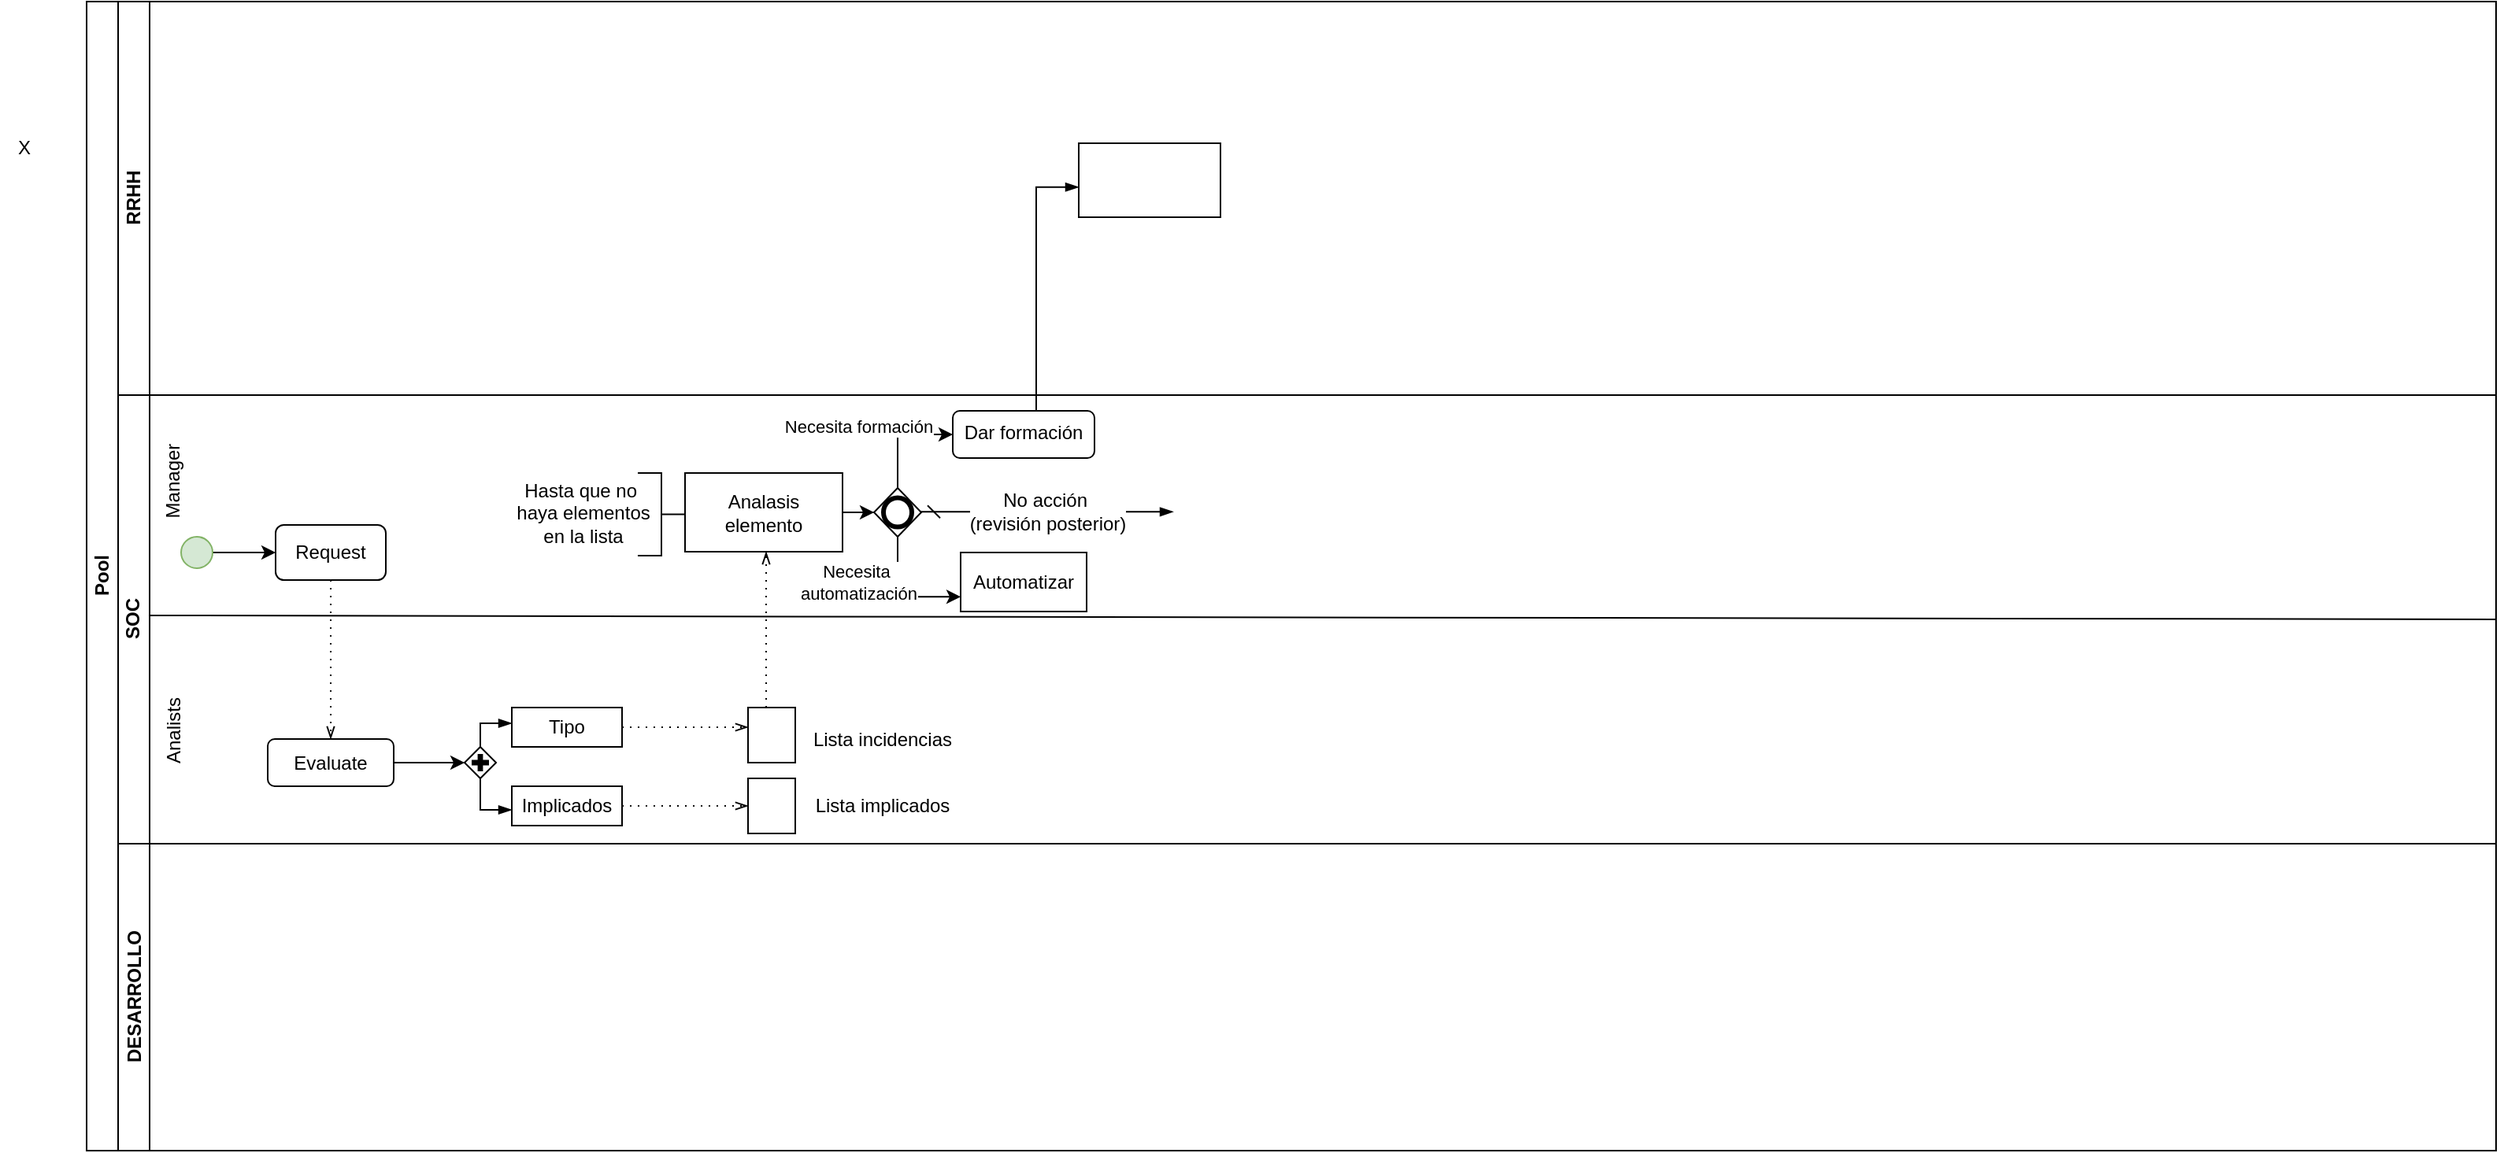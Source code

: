 <mxfile version="26.0.11">
  <diagram id="prtHgNgQTEPvFCAcTncT" name="Page-1">
    <mxGraphModel dx="989" dy="532" grid="1" gridSize="10" guides="1" tooltips="1" connect="1" arrows="1" fold="1" page="1" pageScale="1" pageWidth="827" pageHeight="1169" math="0" shadow="0">
      <root>
        <mxCell id="0" />
        <mxCell id="1" parent="0" />
        <mxCell id="dNxyNK7c78bLwvsdeMH5-19" value="Pool" style="swimlane;html=1;childLayout=stackLayout;resizeParent=1;resizeParentMax=0;horizontal=0;startSize=20;horizontalStack=0;" parent="1" vertex="1">
          <mxGeometry x="120" y="120" width="1530" height="730" as="geometry" />
        </mxCell>
        <mxCell id="dNxyNK7c78bLwvsdeMH5-20" value="RRHH" style="swimlane;html=1;startSize=20;horizontal=0;" parent="dNxyNK7c78bLwvsdeMH5-19" vertex="1">
          <mxGeometry x="20" width="1510" height="250" as="geometry" />
        </mxCell>
        <mxCell id="I4FNq2IiU0rCwsg-7DSh-55" value="" style="points=[[0.25,0,0],[0.5,0,0],[0.75,0,0],[1,0.25,0],[1,0.5,0],[1,0.75,0],[0.75,1,0],[0.5,1,0],[0.25,1,0],[0,0.75,0],[0,0.5,0],[0,0.25,0]];shape=mxgraph.bpmn.task2;whiteSpace=wrap;rectStyle=rounded;size=10;html=1;container=1;expand=0;collapsible=0;taskMarker=abstract;" vertex="1" parent="dNxyNK7c78bLwvsdeMH5-20">
          <mxGeometry x="610" y="90" width="90" height="47" as="geometry" />
        </mxCell>
        <mxCell id="dNxyNK7c78bLwvsdeMH5-21" value="SOC" style="swimlane;html=1;startSize=20;horizontal=0;" parent="dNxyNK7c78bLwvsdeMH5-19" vertex="1">
          <mxGeometry x="20" y="250" width="1510" height="285" as="geometry" />
        </mxCell>
        <mxCell id="I4FNq2IiU0rCwsg-7DSh-3" value="" style="endArrow=none;html=1;rounded=0;exitX=1;exitY=0.5;exitDx=0;exitDy=0;" edge="1" parent="dNxyNK7c78bLwvsdeMH5-21" source="dNxyNK7c78bLwvsdeMH5-21">
          <mxGeometry width="50" height="50" relative="1" as="geometry">
            <mxPoint x="670" y="60" as="sourcePoint" />
            <mxPoint x="20" y="60" as="targetPoint" />
            <Array as="points">
              <mxPoint x="20" y="140" />
            </Array>
          </mxGeometry>
        </mxCell>
        <mxCell id="I4FNq2IiU0rCwsg-7DSh-4" value="Analists" style="text;html=1;align=center;verticalAlign=middle;resizable=0;points=[];autosize=1;strokeColor=none;fillColor=none;rotation=-90;" vertex="1" parent="dNxyNK7c78bLwvsdeMH5-21">
          <mxGeometry y="198.5" width="70" height="30" as="geometry" />
        </mxCell>
        <mxCell id="I4FNq2IiU0rCwsg-7DSh-8" value="Manager" style="text;html=1;align=center;verticalAlign=middle;resizable=0;points=[];autosize=1;strokeColor=none;fillColor=none;rotation=-90;" vertex="1" parent="dNxyNK7c78bLwvsdeMH5-21">
          <mxGeometry y="40" width="70" height="30" as="geometry" />
        </mxCell>
        <mxCell id="I4FNq2IiU0rCwsg-7DSh-12" value="" style="edgeStyle=orthogonalEdgeStyle;rounded=0;orthogonalLoop=1;jettySize=auto;html=1;" edge="1" parent="dNxyNK7c78bLwvsdeMH5-21" source="I4FNq2IiU0rCwsg-7DSh-10" target="I4FNq2IiU0rCwsg-7DSh-11">
          <mxGeometry relative="1" as="geometry" />
        </mxCell>
        <mxCell id="I4FNq2IiU0rCwsg-7DSh-10" value="" style="ellipse;whiteSpace=wrap;html=1;aspect=fixed;fillColor=#d5e8d4;strokeColor=#82b366;" vertex="1" parent="dNxyNK7c78bLwvsdeMH5-21">
          <mxGeometry x="40" y="90" width="20" height="20" as="geometry" />
        </mxCell>
        <mxCell id="I4FNq2IiU0rCwsg-7DSh-11" value="Request" style="rounded=1;whiteSpace=wrap;html=1;" vertex="1" parent="dNxyNK7c78bLwvsdeMH5-21">
          <mxGeometry x="100" y="82.5" width="70" height="35" as="geometry" />
        </mxCell>
        <mxCell id="I4FNq2IiU0rCwsg-7DSh-21" value="" style="edgeStyle=orthogonalEdgeStyle;rounded=0;orthogonalLoop=1;jettySize=auto;html=1;" edge="1" parent="dNxyNK7c78bLwvsdeMH5-21" source="I4FNq2IiU0rCwsg-7DSh-13">
          <mxGeometry relative="1" as="geometry">
            <mxPoint x="220" y="233.5" as="targetPoint" />
          </mxGeometry>
        </mxCell>
        <mxCell id="I4FNq2IiU0rCwsg-7DSh-13" value="Evaluate" style="rounded=1;whiteSpace=wrap;html=1;" vertex="1" parent="dNxyNK7c78bLwvsdeMH5-21">
          <mxGeometry x="95" y="218.5" width="80" height="30" as="geometry" />
        </mxCell>
        <mxCell id="I4FNq2IiU0rCwsg-7DSh-23" value="" style="edgeStyle=elbowEdgeStyle;fontSize=12;html=1;endFill=0;startFill=0;endSize=6;startSize=6;dashed=1;dashPattern=1 4;endArrow=openThin;startArrow=none;rounded=0;exitX=0.5;exitY=1;exitDx=0;exitDy=0;entryX=0.5;entryY=0;entryDx=0;entryDy=0;" edge="1" parent="dNxyNK7c78bLwvsdeMH5-21" source="I4FNq2IiU0rCwsg-7DSh-11" target="I4FNq2IiU0rCwsg-7DSh-13">
          <mxGeometry width="160" relative="1" as="geometry">
            <mxPoint x="220" y="208.5" as="sourcePoint" />
            <mxPoint x="380" y="208.5" as="targetPoint" />
          </mxGeometry>
        </mxCell>
        <mxCell id="I4FNq2IiU0rCwsg-7DSh-24" value="" style="points=[[0.25,0.25,0],[0.5,0,0],[0.75,0.25,0],[1,0.5,0],[0.75,0.75,0],[0.5,1,0],[0.25,0.75,0],[0,0.5,0]];shape=mxgraph.bpmn.gateway2;html=1;verticalLabelPosition=bottom;labelBackgroundColor=#ffffff;verticalAlign=top;align=center;perimeter=rhombusPerimeter;outlineConnect=0;outline=none;symbol=none;gwType=parallel;" vertex="1" parent="dNxyNK7c78bLwvsdeMH5-21">
          <mxGeometry x="220" y="223.5" width="20" height="20" as="geometry" />
        </mxCell>
        <mxCell id="I4FNq2IiU0rCwsg-7DSh-25" value="Tipo" style="points=[[0.25,0,0],[0.5,0,0],[0.75,0,0],[1,0.25,0],[1,0.5,0],[1,0.75,0],[0.75,1,0],[0.5,1,0],[0.25,1,0],[0,0.75,0],[0,0.5,0],[0,0.25,0]];shape=mxgraph.bpmn.task2;whiteSpace=wrap;rectStyle=rounded;size=10;html=1;container=1;expand=0;collapsible=0;taskMarker=abstract;" vertex="1" parent="dNxyNK7c78bLwvsdeMH5-21">
          <mxGeometry x="250" y="198.5" width="70" height="25" as="geometry" />
        </mxCell>
        <mxCell id="I4FNq2IiU0rCwsg-7DSh-29" value="" style="edgeStyle=elbowEdgeStyle;fontSize=12;html=1;endArrow=blockThin;endFill=1;rounded=0;exitX=0.5;exitY=0;exitDx=0;exitDy=0;exitPerimeter=0;" edge="1" parent="dNxyNK7c78bLwvsdeMH5-21" source="I4FNq2IiU0rCwsg-7DSh-24" target="I4FNq2IiU0rCwsg-7DSh-25">
          <mxGeometry width="160" relative="1" as="geometry">
            <mxPoint x="220" y="148.5" as="sourcePoint" />
            <mxPoint x="380" y="148.5" as="targetPoint" />
            <Array as="points">
              <mxPoint x="230" y="208.5" />
            </Array>
          </mxGeometry>
        </mxCell>
        <mxCell id="I4FNq2IiU0rCwsg-7DSh-30" value="Implicados" style="points=[[0.25,0,0],[0.5,0,0],[0.75,0,0],[1,0.25,0],[1,0.5,0],[1,0.75,0],[0.75,1,0],[0.5,1,0],[0.25,1,0],[0,0.75,0],[0,0.5,0],[0,0.25,0]];shape=mxgraph.bpmn.task2;whiteSpace=wrap;rectStyle=rounded;size=10;html=1;container=1;expand=0;collapsible=0;taskMarker=abstract;" vertex="1" parent="dNxyNK7c78bLwvsdeMH5-21">
          <mxGeometry x="250" y="248.5" width="70" height="25" as="geometry" />
        </mxCell>
        <mxCell id="I4FNq2IiU0rCwsg-7DSh-31" value="" style="edgeStyle=elbowEdgeStyle;fontSize=12;html=1;endArrow=blockThin;endFill=1;rounded=0;exitX=0.5;exitY=1;exitDx=0;exitDy=0;exitPerimeter=0;" edge="1" parent="dNxyNK7c78bLwvsdeMH5-21" source="I4FNq2IiU0rCwsg-7DSh-24" target="I4FNq2IiU0rCwsg-7DSh-30">
          <mxGeometry width="160" relative="1" as="geometry">
            <mxPoint x="220" y="148.5" as="sourcePoint" />
            <mxPoint x="380" y="148.5" as="targetPoint" />
            <Array as="points">
              <mxPoint x="230" y="263.5" />
            </Array>
          </mxGeometry>
        </mxCell>
        <mxCell id="I4FNq2IiU0rCwsg-7DSh-33" value="" style="shape=mxgraph.bpmn.data2;labelPosition=center;verticalLabelPosition=bottom;align=center;verticalAlign=top;size=7;html=1;bpmnTransferType=output;" vertex="1" parent="dNxyNK7c78bLwvsdeMH5-21">
          <mxGeometry x="400" y="198.5" width="30" height="35" as="geometry" />
        </mxCell>
        <mxCell id="I4FNq2IiU0rCwsg-7DSh-34" value="" style="edgeStyle=elbowEdgeStyle;fontSize=12;html=1;endFill=0;startFill=0;endSize=6;startSize=6;dashed=1;dashPattern=1 4;endArrow=openThin;startArrow=none;rounded=0;exitX=1;exitY=0.5;exitDx=0;exitDy=0;exitPerimeter=0;entryX=0;entryY=0.357;entryDx=0;entryDy=0;entryPerimeter=0;" edge="1" parent="dNxyNK7c78bLwvsdeMH5-21" source="I4FNq2IiU0rCwsg-7DSh-25" target="I4FNq2IiU0rCwsg-7DSh-33">
          <mxGeometry width="160" relative="1" as="geometry">
            <mxPoint x="220" y="148.5" as="sourcePoint" />
            <mxPoint x="380" y="148.5" as="targetPoint" />
          </mxGeometry>
        </mxCell>
        <mxCell id="I4FNq2IiU0rCwsg-7DSh-35" value="" style="shape=mxgraph.bpmn.data2;labelPosition=center;verticalLabelPosition=bottom;align=center;verticalAlign=top;size=8;html=1;bpmnTransferType=output;" vertex="1" parent="dNxyNK7c78bLwvsdeMH5-21">
          <mxGeometry x="400" y="243.5" width="30" height="35" as="geometry" />
        </mxCell>
        <mxCell id="I4FNq2IiU0rCwsg-7DSh-36" value="" style="edgeStyle=elbowEdgeStyle;fontSize=12;html=1;endFill=0;startFill=0;endSize=6;startSize=6;dashed=1;dashPattern=1 4;endArrow=openThin;startArrow=none;rounded=0;exitX=1;exitY=0.5;exitDx=0;exitDy=0;exitPerimeter=0;entryX=0;entryY=0.5;entryDx=0;entryDy=0;entryPerimeter=0;" edge="1" parent="dNxyNK7c78bLwvsdeMH5-21" source="I4FNq2IiU0rCwsg-7DSh-30" target="I4FNq2IiU0rCwsg-7DSh-35">
          <mxGeometry width="160" relative="1" as="geometry">
            <mxPoint x="220" y="148.5" as="sourcePoint" />
            <mxPoint x="380" y="148.5" as="targetPoint" />
          </mxGeometry>
        </mxCell>
        <mxCell id="I4FNq2IiU0rCwsg-7DSh-37" value="Lista incidencias" style="text;html=1;align=center;verticalAlign=middle;resizable=0;points=[];autosize=1;strokeColor=none;fillColor=none;" vertex="1" parent="dNxyNK7c78bLwvsdeMH5-21">
          <mxGeometry x="430" y="203.5" width="110" height="30" as="geometry" />
        </mxCell>
        <mxCell id="I4FNq2IiU0rCwsg-7DSh-38" value="Lista implicados" style="text;html=1;align=center;verticalAlign=middle;resizable=0;points=[];autosize=1;strokeColor=none;fillColor=none;" vertex="1" parent="dNxyNK7c78bLwvsdeMH5-21">
          <mxGeometry x="430" y="246" width="110" height="30" as="geometry" />
        </mxCell>
        <mxCell id="I4FNq2IiU0rCwsg-7DSh-47" value="Necesita formación" style="edgeStyle=orthogonalEdgeStyle;rounded=0;orthogonalLoop=1;jettySize=auto;html=1;" edge="1" parent="dNxyNK7c78bLwvsdeMH5-21" source="I4FNq2IiU0rCwsg-7DSh-40" target="I4FNq2IiU0rCwsg-7DSh-46">
          <mxGeometry x="-0.014" y="25" relative="1" as="geometry">
            <Array as="points">
              <mxPoint x="495" y="25" />
            </Array>
            <mxPoint x="-25" y="20" as="offset" />
          </mxGeometry>
        </mxCell>
        <mxCell id="I4FNq2IiU0rCwsg-7DSh-50" value="" style="edgeStyle=orthogonalEdgeStyle;rounded=0;orthogonalLoop=1;jettySize=auto;html=1;entryX=0;entryY=0.75;entryDx=0;entryDy=0;entryPerimeter=0;" edge="1" parent="dNxyNK7c78bLwvsdeMH5-21" source="I4FNq2IiU0rCwsg-7DSh-40" target="I4FNq2IiU0rCwsg-7DSh-49">
          <mxGeometry relative="1" as="geometry">
            <Array as="points">
              <mxPoint x="495" y="128" />
            </Array>
          </mxGeometry>
        </mxCell>
        <mxCell id="I4FNq2IiU0rCwsg-7DSh-51" value="Necesita&amp;nbsp;&lt;div&gt;automatización&lt;/div&gt;" style="edgeLabel;html=1;align=center;verticalAlign=middle;resizable=0;points=[];" vertex="1" connectable="0" parent="I4FNq2IiU0rCwsg-7DSh-50">
          <mxGeometry x="-0.106" y="-1" relative="1" as="geometry">
            <mxPoint x="-24" y="-6" as="offset" />
          </mxGeometry>
        </mxCell>
        <mxCell id="I4FNq2IiU0rCwsg-7DSh-40" value="" style="points=[[0.25,0.25,0],[0.5,0,0],[0.75,0.25,0],[1,0.5,0],[0.75,0.75,0],[0.5,1,0],[0.25,0.75,0],[0,0.5,0]];shape=mxgraph.bpmn.gateway2;html=1;verticalLabelPosition=bottom;labelBackgroundColor=#ffffff;verticalAlign=top;align=center;perimeter=rhombusPerimeter;outlineConnect=0;outline=end;symbol=general;" vertex="1" parent="dNxyNK7c78bLwvsdeMH5-21">
          <mxGeometry x="480" y="59" width="30" height="31" as="geometry" />
        </mxCell>
        <mxCell id="I4FNq2IiU0rCwsg-7DSh-43" value="No acción&amp;nbsp;&lt;div&gt;(revisión posterior)&lt;/div&gt;" style="edgeStyle=elbowEdgeStyle;fontSize=12;html=1;endArrow=blockThin;endFill=1;startArrow=dash;startFill=0;endSize=6;startSize=6;rounded=0;elbow=horizontal;" edge="1" parent="dNxyNK7c78bLwvsdeMH5-21">
          <mxGeometry width="160" relative="1" as="geometry">
            <mxPoint x="510" y="74.16" as="sourcePoint" />
            <mxPoint x="670" y="74.16" as="targetPoint" />
          </mxGeometry>
        </mxCell>
        <mxCell id="I4FNq2IiU0rCwsg-7DSh-46" value="Dar formación" style="rounded=1;whiteSpace=wrap;html=1;verticalAlign=top;labelBackgroundColor=#ffffff;" vertex="1" parent="dNxyNK7c78bLwvsdeMH5-21">
          <mxGeometry x="530" y="10" width="90" height="30" as="geometry" />
        </mxCell>
        <mxCell id="I4FNq2IiU0rCwsg-7DSh-49" value="Automatizar" style="points=[[0.25,0,0],[0.5,0,0],[0.75,0,0],[1,0.25,0],[1,0.5,0],[1,0.75,0],[0.75,1,0],[0.5,1,0],[0.25,1,0],[0,0.75,0],[0,0.5,0],[0,0.25,0]];shape=mxgraph.bpmn.task2;whiteSpace=wrap;rectStyle=rounded;size=10;html=1;container=1;expand=0;collapsible=0;taskMarker=abstract;" vertex="1" parent="dNxyNK7c78bLwvsdeMH5-21">
          <mxGeometry x="535" y="100" width="80" height="37.5" as="geometry" />
        </mxCell>
        <mxCell id="I4FNq2IiU0rCwsg-7DSh-64" value="" style="edgeStyle=orthogonalEdgeStyle;rounded=0;orthogonalLoop=1;jettySize=auto;html=1;entryX=0;entryY=0.5;entryDx=0;entryDy=0;entryPerimeter=0;" edge="1" parent="dNxyNK7c78bLwvsdeMH5-21" source="I4FNq2IiU0rCwsg-7DSh-62" target="I4FNq2IiU0rCwsg-7DSh-40">
          <mxGeometry relative="1" as="geometry">
            <Array as="points" />
          </mxGeometry>
        </mxCell>
        <mxCell id="I4FNq2IiU0rCwsg-7DSh-62" value="Analasis elemento" style="points=[[0.25,0,0],[0.5,0,0],[0.75,0,0],[1,0.25,0],[1,0.5,0],[1,0.75,0],[0.75,1,0],[0.5,1,0],[0.25,1,0],[0,0.75,0],[0,0.5,0],[0,0.25,0]];shape=mxgraph.bpmn.task2;whiteSpace=wrap;rectStyle=rounded;size=10;html=1;container=1;expand=0;collapsible=0;taskMarker=abstract;isLoopStandard=1;" vertex="1" parent="dNxyNK7c78bLwvsdeMH5-21">
          <mxGeometry x="360" y="49.5" width="100" height="50" as="geometry" />
        </mxCell>
        <mxCell id="I4FNq2IiU0rCwsg-7DSh-63" value="" style="edgeStyle=elbowEdgeStyle;fontSize=12;html=1;endFill=0;startFill=0;endSize=6;startSize=6;dashed=1;dashPattern=1 4;endArrow=openThin;startArrow=none;rounded=0;exitX=0;exitY=0;exitDx=11.5;exitDy=0;exitPerimeter=0;" edge="1" parent="dNxyNK7c78bLwvsdeMH5-21" source="I4FNq2IiU0rCwsg-7DSh-33" target="I4FNq2IiU0rCwsg-7DSh-62">
          <mxGeometry width="160" relative="1" as="geometry">
            <mxPoint x="455" y="180" as="sourcePoint" />
            <mxPoint x="615" y="180" as="targetPoint" />
          </mxGeometry>
        </mxCell>
        <mxCell id="I4FNq2IiU0rCwsg-7DSh-65" value="" style="html=1;shape=mxgraph.flowchart.annotation_2;align=left;labelPosition=right;rotation=-180;" vertex="1" parent="dNxyNK7c78bLwvsdeMH5-21">
          <mxGeometry x="330" y="49.5" width="30" height="52.5" as="geometry" />
        </mxCell>
        <mxCell id="I4FNq2IiU0rCwsg-7DSh-67" value="Hasta que no&amp;nbsp;&lt;div&gt;haya elementos&lt;/div&gt;&lt;div&gt;en la lista&lt;/div&gt;" style="text;html=1;align=center;verticalAlign=middle;resizable=0;points=[];autosize=1;strokeColor=none;fillColor=none;" vertex="1" parent="dNxyNK7c78bLwvsdeMH5-21">
          <mxGeometry x="240" y="44.5" width="110" height="60" as="geometry" />
        </mxCell>
        <mxCell id="I4FNq2IiU0rCwsg-7DSh-58" value="" style="edgeStyle=elbowEdgeStyle;fontSize=12;html=1;endArrow=blockThin;endFill=1;rounded=0;exitX=0.5;exitY=0;exitDx=0;exitDy=0;entryX=0;entryY=0.593;entryDx=0;entryDy=0;entryPerimeter=0;" edge="1" parent="dNxyNK7c78bLwvsdeMH5-21" target="I4FNq2IiU0rCwsg-7DSh-55">
          <mxGeometry width="160" relative="1" as="geometry">
            <mxPoint x="555.6" y="10.0" as="sourcePoint" />
            <mxPoint x="594.4" y="-152.36" as="targetPoint" />
          </mxGeometry>
        </mxCell>
        <mxCell id="dNxyNK7c78bLwvsdeMH5-22" value="DESARROLLO" style="swimlane;html=1;startSize=20;horizontal=0;strokeWidth=1;perimeterSpacing=0;" parent="dNxyNK7c78bLwvsdeMH5-19" vertex="1">
          <mxGeometry x="20" y="535" width="1510" height="195" as="geometry" />
        </mxCell>
        <mxCell id="I4FNq2IiU0rCwsg-7DSh-22" value="X" style="text;html=1;align=center;verticalAlign=middle;resizable=0;points=[];autosize=1;strokeColor=none;fillColor=none;" vertex="1" parent="1">
          <mxGeometry x="65" y="198" width="30" height="30" as="geometry" />
        </mxCell>
      </root>
    </mxGraphModel>
  </diagram>
</mxfile>
